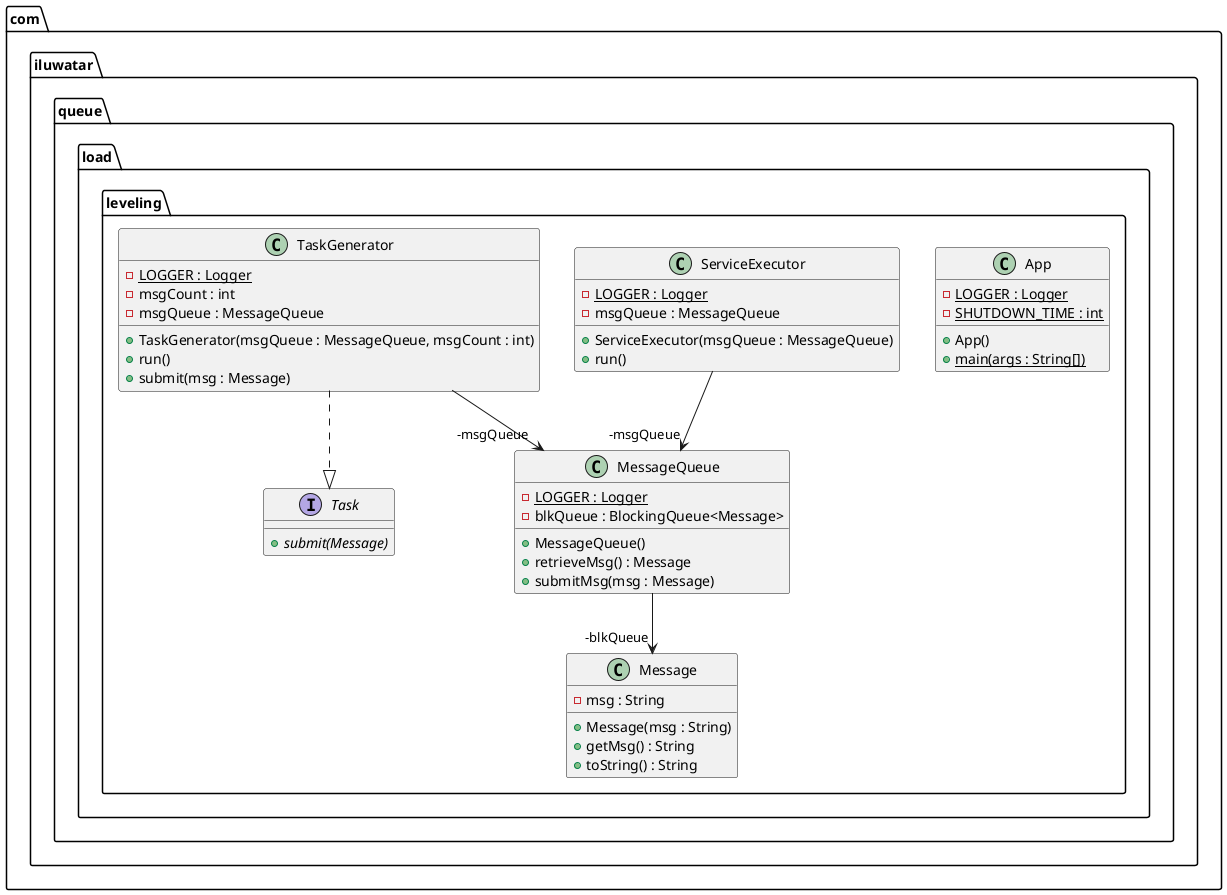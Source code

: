 @startuml
package com.iluwatar.queue.load.leveling {
  class App {
    - LOGGER : Logger {static}
    - SHUTDOWN_TIME : int {static}
    + App()
    + main(args : String[]) {static}
  }
  class Message {
    - msg : String
    + Message(msg : String)
    + getMsg() : String
    + toString() : String
  }
  class MessageQueue {
    - LOGGER : Logger {static}
    - blkQueue : BlockingQueue<Message>
    + MessageQueue()
    + retrieveMsg() : Message
    + submitMsg(msg : Message)
  }
  class ServiceExecutor {
    - LOGGER : Logger {static}
    - msgQueue : MessageQueue
    + ServiceExecutor(msgQueue : MessageQueue)
    + run()
  }
  interface Task {
    + submit(Message) {abstract}
  }
  class TaskGenerator {
    - LOGGER : Logger {static}
    - msgCount : int
    - msgQueue : MessageQueue
    + TaskGenerator(msgQueue : MessageQueue, msgCount : int)
    + run()
    + submit(msg : Message)
  }
}
MessageQueue -->  "-blkQueue" Message
ServiceExecutor -->  "-msgQueue" MessageQueue
TaskGenerator -->  "-msgQueue" MessageQueue
TaskGenerator ..|> Task 
@enduml